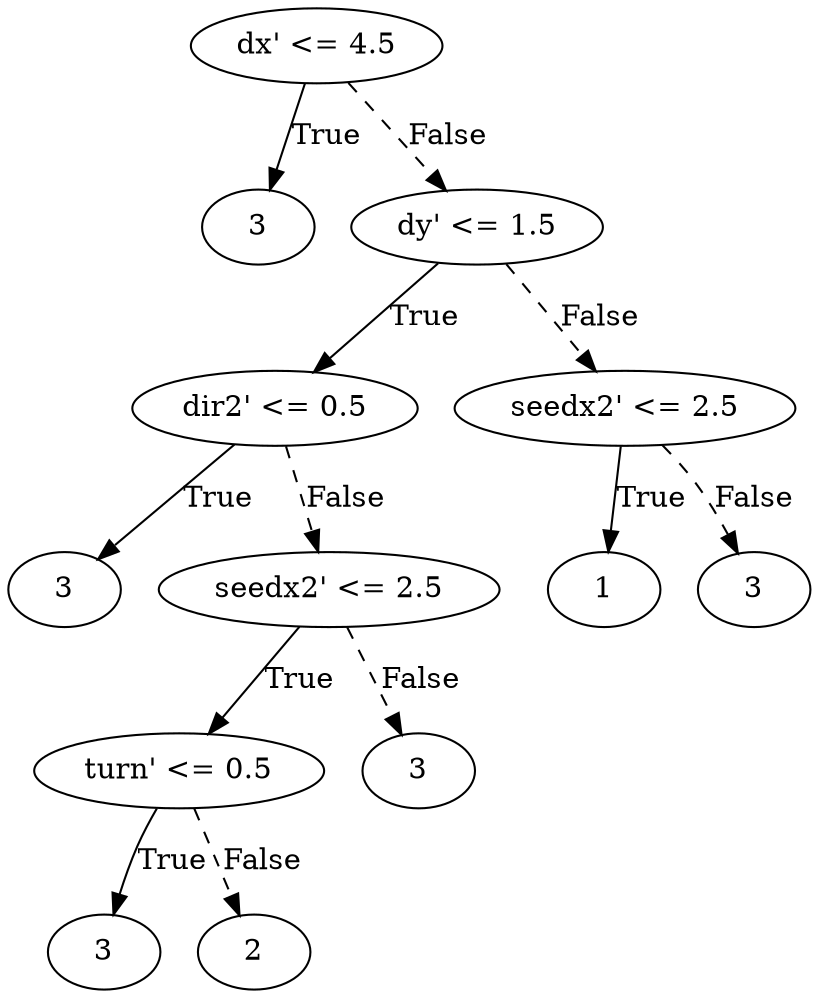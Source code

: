 digraph {
0 [label="dx' <= 4.5"];
1 [label="3"];
0 -> 1 [label="True"];
2 [label="dy' <= 1.5"];
3 [label="dir2' <= 0.5"];
4 [label="3"];
3 -> 4 [label="True"];
5 [label="seedx2' <= 2.5"];
6 [label="turn' <= 0.5"];
7 [label="3"];
6 -> 7 [label="True"];
8 [label="2"];
6 -> 8 [style="dashed", label="False"];
5 -> 6 [label="True"];
9 [label="3"];
5 -> 9 [style="dashed", label="False"];
3 -> 5 [style="dashed", label="False"];
2 -> 3 [label="True"];
10 [label="seedx2' <= 2.5"];
11 [label="1"];
10 -> 11 [label="True"];
12 [label="3"];
10 -> 12 [style="dashed", label="False"];
2 -> 10 [style="dashed", label="False"];
0 -> 2 [style="dashed", label="False"];

}